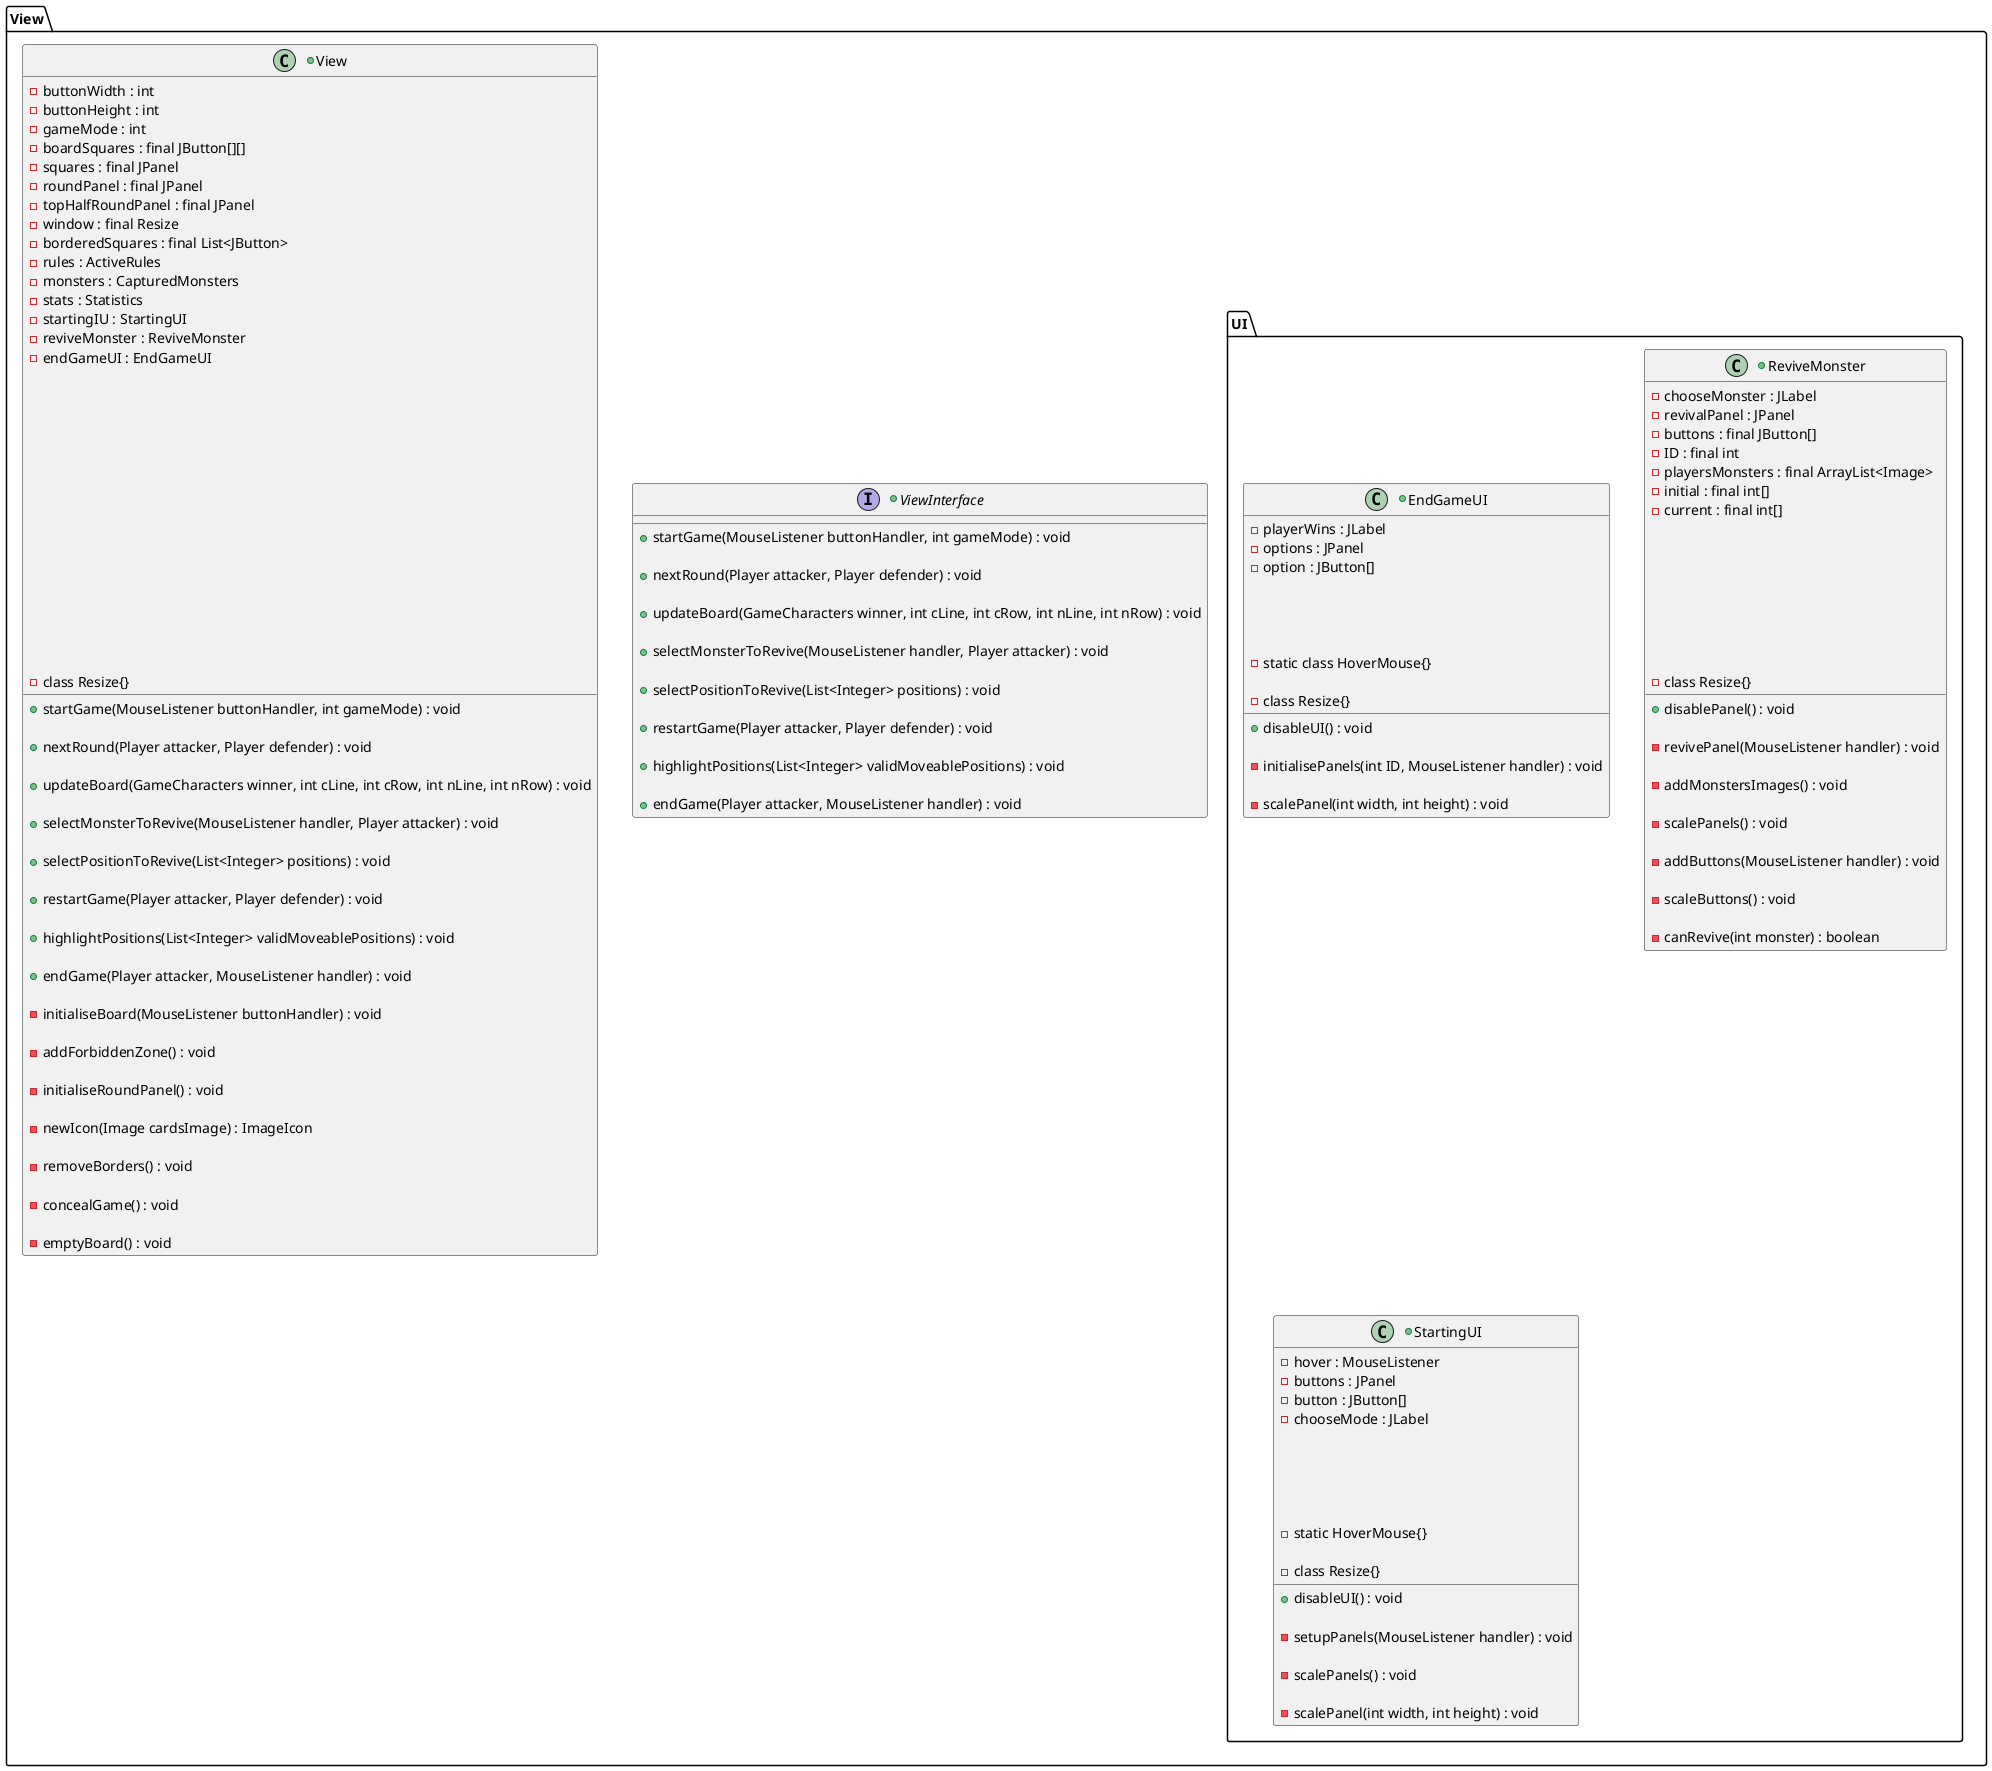 @startuml

package View{

+interface ViewInterface{

    + startGame(MouseListener buttonHandler, int gameMode) : void

    + nextRound(Player attacker, Player defender) : void

    + updateBoard(GameCharacters winner, int cLine, int cRow, int nLine, int nRow) : void

    + selectMonsterToRevive(MouseListener handler, Player attacker) : void

    + selectPositionToRevive(List<Integer> positions) : void

    + restartGame(Player attacker, Player defender) : void

    + highlightPositions(List<Integer> validMoveablePositions) : void

    + endGame(Player attacker, MouseListener handler) : void

}

+class View{

    - buttonWidth : int
    - buttonHeight : int
    - gameMode : int
    - boardSquares : final JButton[][]
    - squares : final JPanel
    - roundPanel : final JPanel
    - topHalfRoundPanel : final JPanel
    - window : final Resize
    - borderedSquares : final List<JButton>
    - rules : ActiveRules
    - monsters : CapturedMonsters
    - stats : Statistics
    - startingIU : StartingUI
    - reviveMonster : ReviveMonster
    - endGameUI : EndGameUI

    + startGame(MouseListener buttonHandler, int gameMode) : void

    + nextRound(Player attacker, Player defender) : void

    + updateBoard(GameCharacters winner, int cLine, int cRow, int nLine, int nRow) : void

    + selectMonsterToRevive(MouseListener handler, Player attacker) : void

    + selectPositionToRevive(List<Integer> positions) : void

    + restartGame(Player attacker, Player defender) : void

    + highlightPositions(List<Integer> validMoveablePositions) : void

    + endGame(Player attacker, MouseListener handler) : void

    - initialiseBoard(MouseListener buttonHandler) : void

    - addForbiddenZone() : void

    - initialiseRoundPanel() : void

    - newIcon(Image cardsImage) : ImageIcon

    - removeBorders() : void

    - concealGame() : void

    - emptyBoard() : void

    - class Resize{}

}

package UI{

+class EndGameUI{

    - playerWins : JLabel
    - options : JPanel
    - option : JButton[]

    + disableUI() : void

    - initialisePanels(int ID, MouseListener handler) : void

    - scalePanel(int width, int height) : void

    - static class HoverMouse{}

    - class Resize{}
}

+class ReviveMonster{

    - chooseMonster : JLabel
    - revivalPanel : JPanel
    - buttons : final JButton[]
    - ID : final int
    - playersMonsters : final ArrayList<Image>
    - initial : final int[]
    - current : final int[]

    + disablePanel() : void

    - revivePanel(MouseListener handler) : void

    - addMonstersImages() : void

    - scalePanels() : void

    - addButtons(MouseListener handler) : void

    - scaleButtons() : void

    - canRevive(int monster) : boolean

    - class Resize{}

}

+class StartingUI{

    - hover : MouseListener
    - buttons : JPanel
    - button : JButton[]
    - chooseMode : JLabel

    + disableUI() : void

    - setupPanels(MouseListener handler) : void

    - scalePanels() : void

    - scalePanel(int width, int height) : void

    - static HoverMouse{}

    - class Resize{}

}

}

}

@enduml
